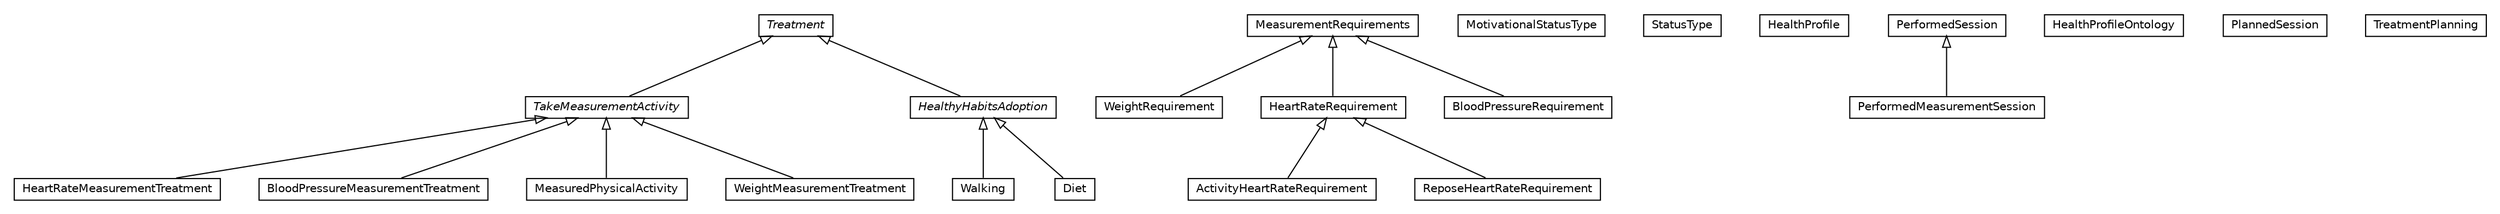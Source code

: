 #!/usr/local/bin/dot
#
# Class diagram 
# Generated by UMLGraph version R5_6-24-gf6e263 (http://www.umlgraph.org/)
#

digraph G {
	edge [fontname="Helvetica",fontsize=10,labelfontname="Helvetica",labelfontsize=10];
	node [fontname="Helvetica",fontsize=10,shape=plaintext];
	nodesep=0.25;
	ranksep=0.5;
	// org.universAAL.ontology.health.owl.Walking
	c33799 [label=<<table title="org.universAAL.ontology.health.owl.Walking" border="0" cellborder="1" cellspacing="0" cellpadding="2" port="p" href="./Walking.html">
		<tr><td><table border="0" cellspacing="0" cellpadding="1">
<tr><td align="center" balign="center"> Walking </td></tr>
		</table></td></tr>
		</table>>, URL="./Walking.html", fontname="Helvetica", fontcolor="black", fontsize=10.0];
	// org.universAAL.ontology.health.owl.HeartRateMeasurementTreatment
	c33800 [label=<<table title="org.universAAL.ontology.health.owl.HeartRateMeasurementTreatment" border="0" cellborder="1" cellspacing="0" cellpadding="2" port="p" href="./HeartRateMeasurementTreatment.html">
		<tr><td><table border="0" cellspacing="0" cellpadding="1">
<tr><td align="center" balign="center"> HeartRateMeasurementTreatment </td></tr>
		</table></td></tr>
		</table>>, URL="./HeartRateMeasurementTreatment.html", fontname="Helvetica", fontcolor="black", fontsize=10.0];
	// org.universAAL.ontology.health.owl.ActivityHeartRateRequirement
	c33801 [label=<<table title="org.universAAL.ontology.health.owl.ActivityHeartRateRequirement" border="0" cellborder="1" cellspacing="0" cellpadding="2" port="p" href="./ActivityHeartRateRequirement.html">
		<tr><td><table border="0" cellspacing="0" cellpadding="1">
<tr><td align="center" balign="center"> ActivityHeartRateRequirement </td></tr>
		</table></td></tr>
		</table>>, URL="./ActivityHeartRateRequirement.html", fontname="Helvetica", fontcolor="black", fontsize=10.0];
	// org.universAAL.ontology.health.owl.WeightRequirement
	c33802 [label=<<table title="org.universAAL.ontology.health.owl.WeightRequirement" border="0" cellborder="1" cellspacing="0" cellpadding="2" port="p" href="./WeightRequirement.html">
		<tr><td><table border="0" cellspacing="0" cellpadding="1">
<tr><td align="center" balign="center"> WeightRequirement </td></tr>
		</table></td></tr>
		</table>>, URL="./WeightRequirement.html", fontname="Helvetica", fontcolor="black", fontsize=10.0];
	// org.universAAL.ontology.health.owl.MeasurementRequirements
	c33803 [label=<<table title="org.universAAL.ontology.health.owl.MeasurementRequirements" border="0" cellborder="1" cellspacing="0" cellpadding="2" port="p" href="./MeasurementRequirements.html">
		<tr><td><table border="0" cellspacing="0" cellpadding="1">
<tr><td align="center" balign="center"> MeasurementRequirements </td></tr>
		</table></td></tr>
		</table>>, URL="./MeasurementRequirements.html", fontname="Helvetica", fontcolor="black", fontsize=10.0];
	// org.universAAL.ontology.health.owl.Diet
	c33804 [label=<<table title="org.universAAL.ontology.health.owl.Diet" border="0" cellborder="1" cellspacing="0" cellpadding="2" port="p" href="./Diet.html">
		<tr><td><table border="0" cellspacing="0" cellpadding="1">
<tr><td align="center" balign="center"> Diet </td></tr>
		</table></td></tr>
		</table>>, URL="./Diet.html", fontname="Helvetica", fontcolor="black", fontsize=10.0];
	// org.universAAL.ontology.health.owl.ReposeHeartRateRequirement
	c33805 [label=<<table title="org.universAAL.ontology.health.owl.ReposeHeartRateRequirement" border="0" cellborder="1" cellspacing="0" cellpadding="2" port="p" href="./ReposeHeartRateRequirement.html">
		<tr><td><table border="0" cellspacing="0" cellpadding="1">
<tr><td align="center" balign="center"> ReposeHeartRateRequirement </td></tr>
		</table></td></tr>
		</table>>, URL="./ReposeHeartRateRequirement.html", fontname="Helvetica", fontcolor="black", fontsize=10.0];
	// org.universAAL.ontology.health.owl.MotivationalStatusType
	c33806 [label=<<table title="org.universAAL.ontology.health.owl.MotivationalStatusType" border="0" cellborder="1" cellspacing="0" cellpadding="2" port="p" href="./MotivationalStatusType.html">
		<tr><td><table border="0" cellspacing="0" cellpadding="1">
<tr><td align="center" balign="center"> MotivationalStatusType </td></tr>
		</table></td></tr>
		</table>>, URL="./MotivationalStatusType.html", fontname="Helvetica", fontcolor="black", fontsize=10.0];
	// org.universAAL.ontology.health.owl.StatusType
	c33807 [label=<<table title="org.universAAL.ontology.health.owl.StatusType" border="0" cellborder="1" cellspacing="0" cellpadding="2" port="p" href="./StatusType.html">
		<tr><td><table border="0" cellspacing="0" cellpadding="1">
<tr><td align="center" balign="center"> StatusType </td></tr>
		</table></td></tr>
		</table>>, URL="./StatusType.html", fontname="Helvetica", fontcolor="black", fontsize=10.0];
	// org.universAAL.ontology.health.owl.HealthProfile
	c33808 [label=<<table title="org.universAAL.ontology.health.owl.HealthProfile" border="0" cellborder="1" cellspacing="0" cellpadding="2" port="p" href="./HealthProfile.html">
		<tr><td><table border="0" cellspacing="0" cellpadding="1">
<tr><td align="center" balign="center"> HealthProfile </td></tr>
		</table></td></tr>
		</table>>, URL="./HealthProfile.html", fontname="Helvetica", fontcolor="black", fontsize=10.0];
	// org.universAAL.ontology.health.owl.Treatment
	c33809 [label=<<table title="org.universAAL.ontology.health.owl.Treatment" border="0" cellborder="1" cellspacing="0" cellpadding="2" port="p" href="./Treatment.html">
		<tr><td><table border="0" cellspacing="0" cellpadding="1">
<tr><td align="center" balign="center"><font face="Helvetica-Oblique"> Treatment </font></td></tr>
		</table></td></tr>
		</table>>, URL="./Treatment.html", fontname="Helvetica", fontcolor="black", fontsize=10.0];
	// org.universAAL.ontology.health.owl.HeartRateRequirement
	c33810 [label=<<table title="org.universAAL.ontology.health.owl.HeartRateRequirement" border="0" cellborder="1" cellspacing="0" cellpadding="2" port="p" href="./HeartRateRequirement.html">
		<tr><td><table border="0" cellspacing="0" cellpadding="1">
<tr><td align="center" balign="center"> HeartRateRequirement </td></tr>
		</table></td></tr>
		</table>>, URL="./HeartRateRequirement.html", fontname="Helvetica", fontcolor="black", fontsize=10.0];
	// org.universAAL.ontology.health.owl.TakeMeasurementActivity
	c33811 [label=<<table title="org.universAAL.ontology.health.owl.TakeMeasurementActivity" border="0" cellborder="1" cellspacing="0" cellpadding="2" port="p" href="./TakeMeasurementActivity.html">
		<tr><td><table border="0" cellspacing="0" cellpadding="1">
<tr><td align="center" balign="center"><font face="Helvetica-Oblique"> TakeMeasurementActivity </font></td></tr>
		</table></td></tr>
		</table>>, URL="./TakeMeasurementActivity.html", fontname="Helvetica", fontcolor="black", fontsize=10.0];
	// org.universAAL.ontology.health.owl.BloodPressureRequirement
	c33812 [label=<<table title="org.universAAL.ontology.health.owl.BloodPressureRequirement" border="0" cellborder="1" cellspacing="0" cellpadding="2" port="p" href="./BloodPressureRequirement.html">
		<tr><td><table border="0" cellspacing="0" cellpadding="1">
<tr><td align="center" balign="center"> BloodPressureRequirement </td></tr>
		</table></td></tr>
		</table>>, URL="./BloodPressureRequirement.html", fontname="Helvetica", fontcolor="black", fontsize=10.0];
	// org.universAAL.ontology.health.owl.PerformedMeasurementSession
	c33813 [label=<<table title="org.universAAL.ontology.health.owl.PerformedMeasurementSession" border="0" cellborder="1" cellspacing="0" cellpadding="2" port="p" href="./PerformedMeasurementSession.html">
		<tr><td><table border="0" cellspacing="0" cellpadding="1">
<tr><td align="center" balign="center"> PerformedMeasurementSession </td></tr>
		</table></td></tr>
		</table>>, URL="./PerformedMeasurementSession.html", fontname="Helvetica", fontcolor="black", fontsize=10.0];
	// org.universAAL.ontology.health.owl.BloodPressureMeasurementTreatment
	c33814 [label=<<table title="org.universAAL.ontology.health.owl.BloodPressureMeasurementTreatment" border="0" cellborder="1" cellspacing="0" cellpadding="2" port="p" href="./BloodPressureMeasurementTreatment.html">
		<tr><td><table border="0" cellspacing="0" cellpadding="1">
<tr><td align="center" balign="center"> BloodPressureMeasurementTreatment </td></tr>
		</table></td></tr>
		</table>>, URL="./BloodPressureMeasurementTreatment.html", fontname="Helvetica", fontcolor="black", fontsize=10.0];
	// org.universAAL.ontology.health.owl.HealthProfileOntology
	c33815 [label=<<table title="org.universAAL.ontology.health.owl.HealthProfileOntology" border="0" cellborder="1" cellspacing="0" cellpadding="2" port="p" href="./HealthProfileOntology.html">
		<tr><td><table border="0" cellspacing="0" cellpadding="1">
<tr><td align="center" balign="center"> HealthProfileOntology </td></tr>
		</table></td></tr>
		</table>>, URL="./HealthProfileOntology.html", fontname="Helvetica", fontcolor="black", fontsize=10.0];
	// org.universAAL.ontology.health.owl.MeasuredPhysicalActivity
	c33816 [label=<<table title="org.universAAL.ontology.health.owl.MeasuredPhysicalActivity" border="0" cellborder="1" cellspacing="0" cellpadding="2" port="p" href="./MeasuredPhysicalActivity.html">
		<tr><td><table border="0" cellspacing="0" cellpadding="1">
<tr><td align="center" balign="center"> MeasuredPhysicalActivity </td></tr>
		</table></td></tr>
		</table>>, URL="./MeasuredPhysicalActivity.html", fontname="Helvetica", fontcolor="black", fontsize=10.0];
	// org.universAAL.ontology.health.owl.PlannedSession
	c33817 [label=<<table title="org.universAAL.ontology.health.owl.PlannedSession" border="0" cellborder="1" cellspacing="0" cellpadding="2" port="p" href="./PlannedSession.html">
		<tr><td><table border="0" cellspacing="0" cellpadding="1">
<tr><td align="center" balign="center"> PlannedSession </td></tr>
		</table></td></tr>
		</table>>, URL="./PlannedSession.html", fontname="Helvetica", fontcolor="black", fontsize=10.0];
	// org.universAAL.ontology.health.owl.WeightMeasurementTreatment
	c33818 [label=<<table title="org.universAAL.ontology.health.owl.WeightMeasurementTreatment" border="0" cellborder="1" cellspacing="0" cellpadding="2" port="p" href="./WeightMeasurementTreatment.html">
		<tr><td><table border="0" cellspacing="0" cellpadding="1">
<tr><td align="center" balign="center"> WeightMeasurementTreatment </td></tr>
		</table></td></tr>
		</table>>, URL="./WeightMeasurementTreatment.html", fontname="Helvetica", fontcolor="black", fontsize=10.0];
	// org.universAAL.ontology.health.owl.PerformedSession
	c33819 [label=<<table title="org.universAAL.ontology.health.owl.PerformedSession" border="0" cellborder="1" cellspacing="0" cellpadding="2" port="p" href="./PerformedSession.html">
		<tr><td><table border="0" cellspacing="0" cellpadding="1">
<tr><td align="center" balign="center"> PerformedSession </td></tr>
		</table></td></tr>
		</table>>, URL="./PerformedSession.html", fontname="Helvetica", fontcolor="black", fontsize=10.0];
	// org.universAAL.ontology.health.owl.TreatmentPlanning
	c33820 [label=<<table title="org.universAAL.ontology.health.owl.TreatmentPlanning" border="0" cellborder="1" cellspacing="0" cellpadding="2" port="p" href="./TreatmentPlanning.html">
		<tr><td><table border="0" cellspacing="0" cellpadding="1">
<tr><td align="center" balign="center"> TreatmentPlanning </td></tr>
		</table></td></tr>
		</table>>, URL="./TreatmentPlanning.html", fontname="Helvetica", fontcolor="black", fontsize=10.0];
	// org.universAAL.ontology.health.owl.HealthyHabitsAdoption
	c33821 [label=<<table title="org.universAAL.ontology.health.owl.HealthyHabitsAdoption" border="0" cellborder="1" cellspacing="0" cellpadding="2" port="p" href="./HealthyHabitsAdoption.html">
		<tr><td><table border="0" cellspacing="0" cellpadding="1">
<tr><td align="center" balign="center"><font face="Helvetica-Oblique"> HealthyHabitsAdoption </font></td></tr>
		</table></td></tr>
		</table>>, URL="./HealthyHabitsAdoption.html", fontname="Helvetica", fontcolor="black", fontsize=10.0];
	//org.universAAL.ontology.health.owl.Walking extends org.universAAL.ontology.health.owl.HealthyHabitsAdoption
	c33821:p -> c33799:p [dir=back,arrowtail=empty];
	//org.universAAL.ontology.health.owl.HeartRateMeasurementTreatment extends org.universAAL.ontology.health.owl.TakeMeasurementActivity
	c33811:p -> c33800:p [dir=back,arrowtail=empty];
	//org.universAAL.ontology.health.owl.ActivityHeartRateRequirement extends org.universAAL.ontology.health.owl.HeartRateRequirement
	c33810:p -> c33801:p [dir=back,arrowtail=empty];
	//org.universAAL.ontology.health.owl.WeightRequirement extends org.universAAL.ontology.health.owl.MeasurementRequirements
	c33803:p -> c33802:p [dir=back,arrowtail=empty];
	//org.universAAL.ontology.health.owl.Diet extends org.universAAL.ontology.health.owl.HealthyHabitsAdoption
	c33821:p -> c33804:p [dir=back,arrowtail=empty];
	//org.universAAL.ontology.health.owl.ReposeHeartRateRequirement extends org.universAAL.ontology.health.owl.HeartRateRequirement
	c33810:p -> c33805:p [dir=back,arrowtail=empty];
	//org.universAAL.ontology.health.owl.HeartRateRequirement extends org.universAAL.ontology.health.owl.MeasurementRequirements
	c33803:p -> c33810:p [dir=back,arrowtail=empty];
	//org.universAAL.ontology.health.owl.TakeMeasurementActivity extends org.universAAL.ontology.health.owl.Treatment
	c33809:p -> c33811:p [dir=back,arrowtail=empty];
	//org.universAAL.ontology.health.owl.BloodPressureRequirement extends org.universAAL.ontology.health.owl.MeasurementRequirements
	c33803:p -> c33812:p [dir=back,arrowtail=empty];
	//org.universAAL.ontology.health.owl.PerformedMeasurementSession extends org.universAAL.ontology.health.owl.PerformedSession
	c33819:p -> c33813:p [dir=back,arrowtail=empty];
	//org.universAAL.ontology.health.owl.BloodPressureMeasurementTreatment extends org.universAAL.ontology.health.owl.TakeMeasurementActivity
	c33811:p -> c33814:p [dir=back,arrowtail=empty];
	//org.universAAL.ontology.health.owl.MeasuredPhysicalActivity extends org.universAAL.ontology.health.owl.TakeMeasurementActivity
	c33811:p -> c33816:p [dir=back,arrowtail=empty];
	//org.universAAL.ontology.health.owl.WeightMeasurementTreatment extends org.universAAL.ontology.health.owl.TakeMeasurementActivity
	c33811:p -> c33818:p [dir=back,arrowtail=empty];
	//org.universAAL.ontology.health.owl.HealthyHabitsAdoption extends org.universAAL.ontology.health.owl.Treatment
	c33809:p -> c33821:p [dir=back,arrowtail=empty];
}

